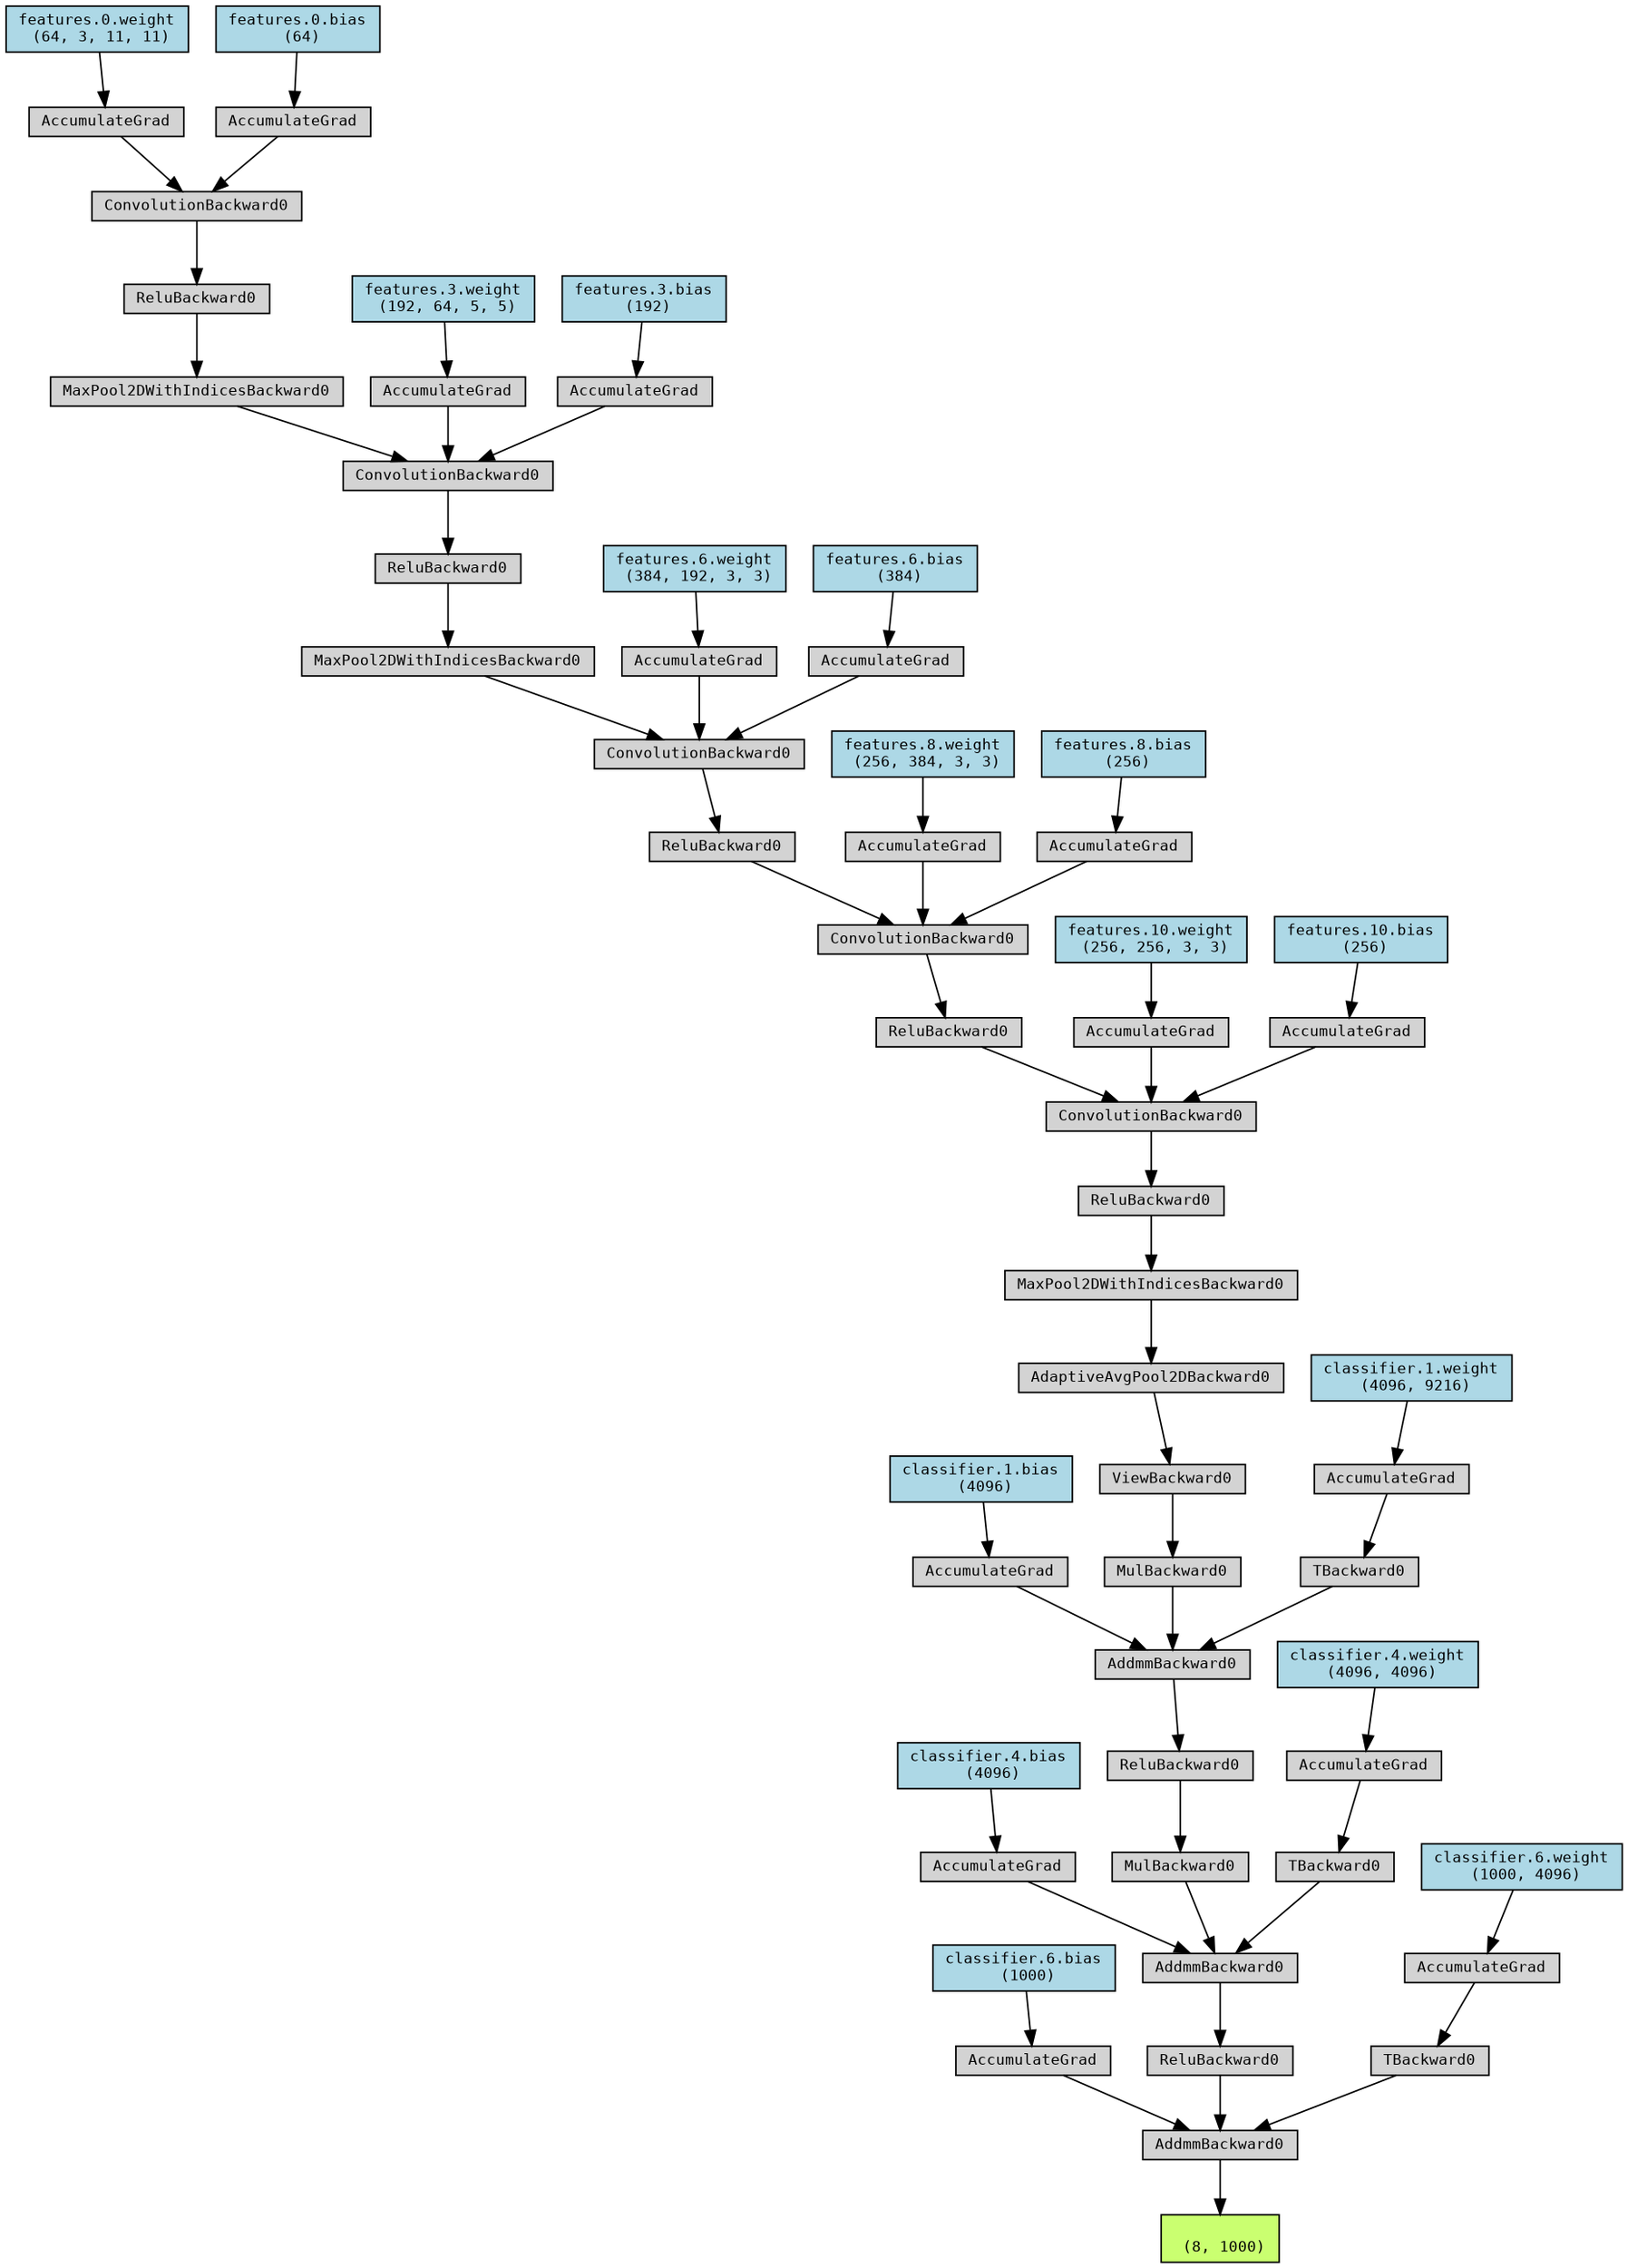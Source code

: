 digraph {
	graph [size="17.25,17.25"]
	node [align=left fontname=monospace fontsize=10 height=0.2 ranksep=0.1 shape=box style=filled]
	5293546992 [label="
 (8, 1000)" fillcolor=darkolivegreen1]
	5293456832 [label=AddmmBackward0]
	5293456688 -> 5293456832
	5293545936 [label="classifier.6.bias
 (1000)" fillcolor=lightblue]
	5293545936 -> 5293456688
	5293456688 [label=AccumulateGrad]
	5293456640 -> 5293456832
	5293456640 [label=ReluBackward0]
	5293456400 -> 5293456640
	5293456400 [label=AddmmBackward0]
	5293456256 -> 5293456400
	5293545744 [label="classifier.4.bias
 (4096)" fillcolor=lightblue]
	5293545744 -> 5293456256
	5293456256 [label=AccumulateGrad]
	5293456304 -> 5293456400
	5293456304 [label=MulBackward0]
	5293456160 -> 5293456304
	5293456160 [label=ReluBackward0]
	5293455872 -> 5293456160
	5293455872 [label=AddmmBackward0]
	5293455728 -> 5293455872
	5290633712 [label="classifier.1.bias
 (4096)" fillcolor=lightblue]
	5290633712 -> 5293455728
	5293455728 [label=AccumulateGrad]
	5293455824 -> 5293455872
	5293455824 [label=MulBackward0]
	5293455584 -> 5293455824
	5293455584 [label=ViewBackward0]
	5293719712 -> 5293455584
	5293719712 [label=AdaptiveAvgPool2DBackward0]
	5293719808 -> 5293719712
	5293719808 [label=MaxPool2DWithIndicesBackward0]
	5293719904 -> 5293719808
	5293719904 [label=ReluBackward0]
	5293720000 -> 5293719904
	5293720000 [label=ConvolutionBackward0]
	5293720096 -> 5293720000
	5293720096 [label=ReluBackward0]
	5293720288 -> 5293720096
	5293720288 [label=ConvolutionBackward0]
	5293720384 -> 5293720288
	5293720384 [label=ReluBackward0]
	5293720576 -> 5293720384
	5293720576 [label=ConvolutionBackward0]
	5293720672 -> 5293720576
	5293720672 [label=MaxPool2DWithIndicesBackward0]
	5293720864 -> 5293720672
	5293720864 [label=ReluBackward0]
	5293720960 -> 5293720864
	5293720960 [label=ConvolutionBackward0]
	5293721056 -> 5293720960
	5293721056 [label=MaxPool2DWithIndicesBackward0]
	5293721248 -> 5293721056
	5293721248 [label=ReluBackward0]
	5293721344 -> 5293721248
	5293721344 [label=ConvolutionBackward0]
	5293721440 -> 5293721344
	5290628624 [label="features.0.weight
 (64, 3, 11, 11)" fillcolor=lightblue]
	5290628624 -> 5293721440
	5293721440 [label=AccumulateGrad]
	5293721392 -> 5293721344
	5293544784 [label="features.0.bias
 (64)" fillcolor=lightblue]
	5293544784 -> 5293721392
	5293721392 [label=AccumulateGrad]
	5293721008 -> 5293720960
	5293544880 [label="features.3.weight
 (192, 64, 5, 5)" fillcolor=lightblue]
	5293544880 -> 5293721008
	5293721008 [label=AccumulateGrad]
	5293720768 -> 5293720960
	5293544976 [label="features.3.bias
 (192)" fillcolor=lightblue]
	5293544976 -> 5293720768
	5293720768 [label=AccumulateGrad]
	5293720624 -> 5293720576
	5293545072 [label="features.6.weight
 (384, 192, 3, 3)" fillcolor=lightblue]
	5293545072 -> 5293720624
	5293720624 [label=AccumulateGrad]
	5293720480 -> 5293720576
	5293545168 [label="features.6.bias
 (384)" fillcolor=lightblue]
	5293545168 -> 5293720480
	5293720480 [label=AccumulateGrad]
	5293720336 -> 5293720288
	5293545264 [label="features.8.weight
 (256, 384, 3, 3)" fillcolor=lightblue]
	5293545264 -> 5293720336
	5293720336 [label=AccumulateGrad]
	5293720192 -> 5293720288
	5293545360 [label="features.8.bias
 (256)" fillcolor=lightblue]
	5293545360 -> 5293720192
	5293720192 [label=AccumulateGrad]
	5293720048 -> 5293720000
	5293545456 [label="features.10.weight
 (256, 256, 3, 3)" fillcolor=lightblue]
	5293545456 -> 5293720048
	5293720048 [label=AccumulateGrad]
	5293719616 -> 5293720000
	5293545552 [label="features.10.bias
 (256)" fillcolor=lightblue]
	5293545552 -> 5293719616
	5293719616 [label=AccumulateGrad]
	5293455968 -> 5293455872
	5293455968 [label=TBackward0]
	5293455536 -> 5293455968
	5290625456 [label="classifier.1.weight
 (4096, 9216)" fillcolor=lightblue]
	5290625456 -> 5293455536
	5293455536 [label=AccumulateGrad]
	5293456352 -> 5293456400
	5293456352 [label=TBackward0]
	5293455680 -> 5293456352
	5293545648 [label="classifier.4.weight
 (4096, 4096)" fillcolor=lightblue]
	5293545648 -> 5293455680
	5293455680 [label=AccumulateGrad]
	5293456448 -> 5293456832
	5293456448 [label=TBackward0]
	5293455920 -> 5293456448
	5293545840 [label="classifier.6.weight
 (1000, 4096)" fillcolor=lightblue]
	5293545840 -> 5293455920
	5293455920 [label=AccumulateGrad]
	5293456832 -> 5293546992
}
